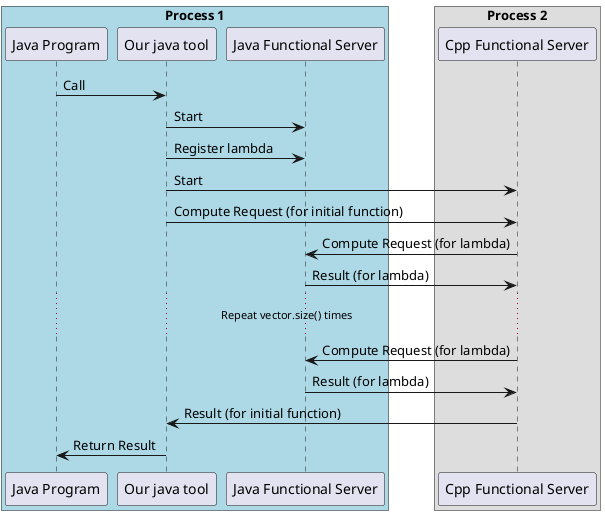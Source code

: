 @startuml

!$java_fserv = "Java Functional Server"
!$cpp_lib = "Cpp Functional Server"
!$java = "Java Program"
!$java_tool = "Our java tool"

box "Process 1" #LightBlue
participant "$java"
participant "$java_tool"
participant "$java_fserv"
end box
box "Process 2"
participant "$cpp_lib"

"$java" -> "$java_tool": Call
"$java_tool" -> "$java_fserv": Start
"$java_tool" -> "$java_fserv": Register lambda
"$java_tool" -> "$cpp_lib": Start
"$java_tool" -> "$cpp_lib": Compute Request (for initial function)
"$cpp_lib" -> "$java_fserv" : Compute Request (for lambda)
"$java_fserv" -> "$cpp_lib" : Result (for lambda)
... Repeat vector.size() times ...
"$cpp_lib" -> "$java_fserv" : Compute Request (for lambda)
"$java_fserv" -> "$cpp_lib" : Result (for lambda)

"$cpp_lib" -> "$java_tool" : Result (for initial function)
"$java_tool" -> "$java": Return Result

@enduml
